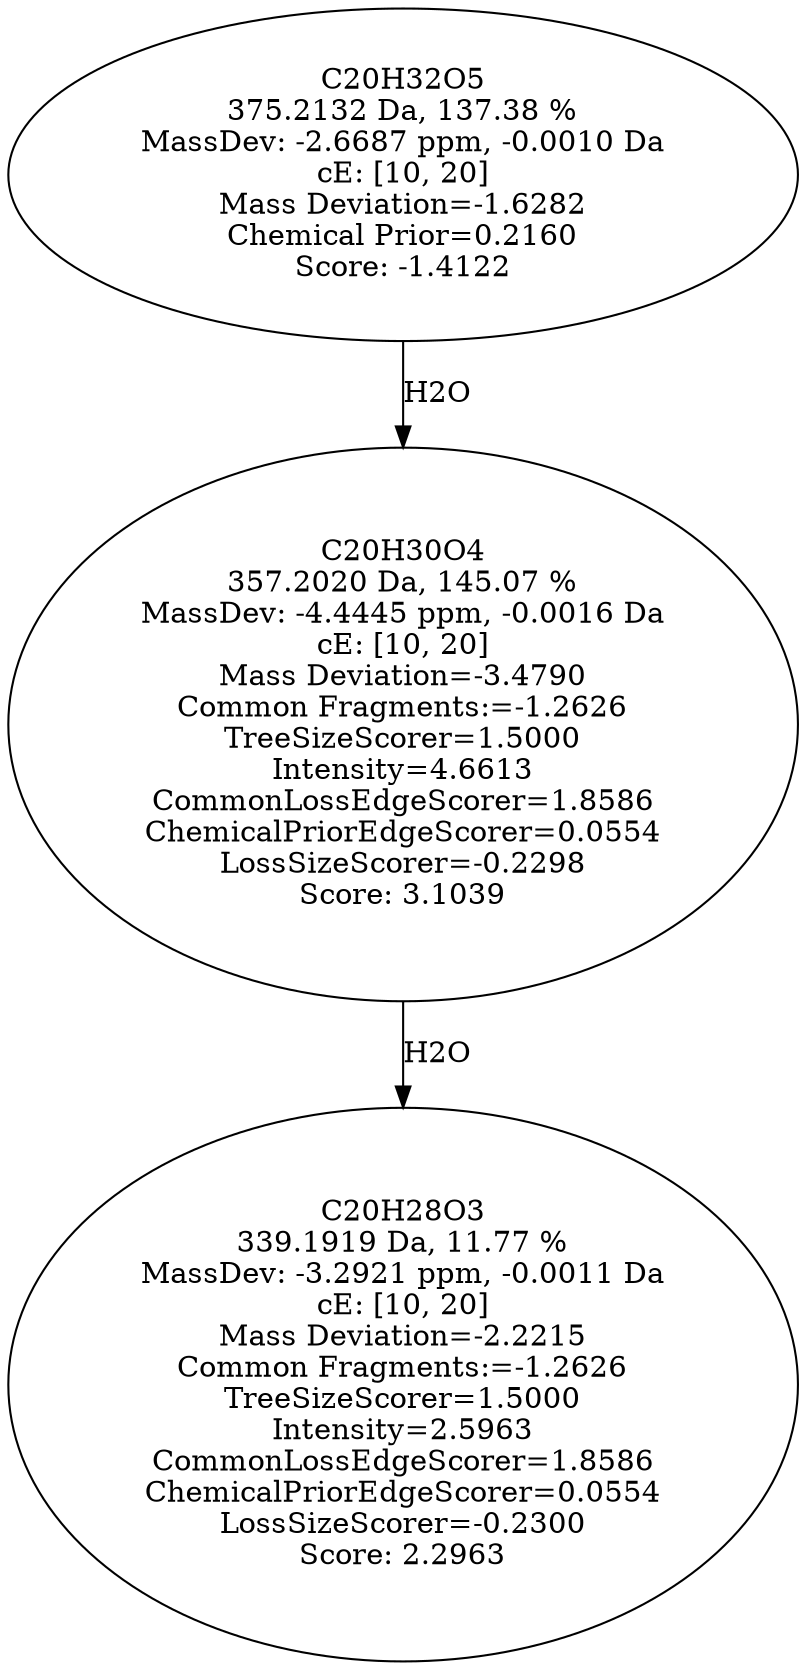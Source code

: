 strict digraph {
v1 [label="C20H28O3\n339.1919 Da, 11.77 %\nMassDev: -3.2921 ppm, -0.0011 Da\ncE: [10, 20]\nMass Deviation=-2.2215\nCommon Fragments:=-1.2626\nTreeSizeScorer=1.5000\nIntensity=2.5963\nCommonLossEdgeScorer=1.8586\nChemicalPriorEdgeScorer=0.0554\nLossSizeScorer=-0.2300\nScore: 2.2963"];
v2 [label="C20H30O4\n357.2020 Da, 145.07 %\nMassDev: -4.4445 ppm, -0.0016 Da\ncE: [10, 20]\nMass Deviation=-3.4790\nCommon Fragments:=-1.2626\nTreeSizeScorer=1.5000\nIntensity=4.6613\nCommonLossEdgeScorer=1.8586\nChemicalPriorEdgeScorer=0.0554\nLossSizeScorer=-0.2298\nScore: 3.1039"];
v3 [label="C20H32O5\n375.2132 Da, 137.38 %\nMassDev: -2.6687 ppm, -0.0010 Da\ncE: [10, 20]\nMass Deviation=-1.6282\nChemical Prior=0.2160\nScore: -1.4122"];
v2 -> v1 [label="H2O"];
v3 -> v2 [label="H2O"];
}